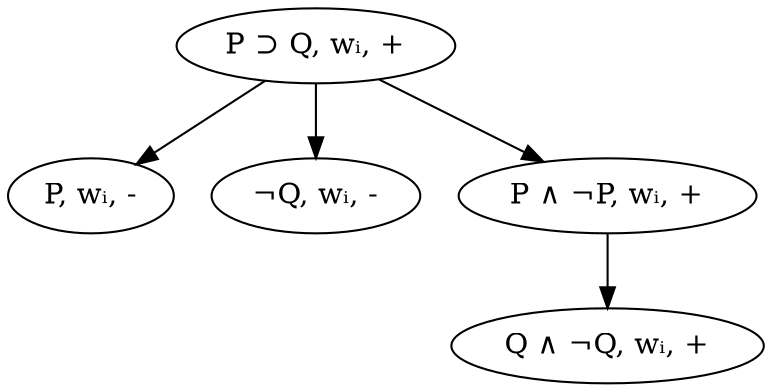 digraph {
    a [label="P ⊃ Q, wᵢ, +"];
    b [label="P, wᵢ, -"];
    c [label="¬Q, wᵢ, -"];
    d [label="P ∧ ¬P, wᵢ, +"];
    e [label="Q ∧ ¬Q, wᵢ, +"];
    a -> b; a -> c; a -> d; d -> e;
}

digraph {
    a [label="P ⊃ Q, wᵢ, -"];
    b [label="P, wᵢ, +"];
    c [label="Q, wᵢ, -"];
    d [label="¬P, wᵢ, -"];
    e [label="¬Q, wᵢ, +"];
    a -> b; a -> d; d -> e; b -> c;
}

digraph {
    a [label="¬(P ⊃ Q), wᵢ, +"];
    b [label="P, wᵢ, +"];
    c [label="¬Q, wᵢ, +"];
    a -> b; b -> c;
}

digraph {
    a [label="¬(P ⊃ Q), wᵢ, -"];
    b [label="P, wᵢ, -"];
    c [label="¬Q, wᵢ, -"];
    a -> b; a -> c;
}

digraph {
    a [label="P, wᵢ, +"];
    b [label="P, wᵢ, -\n🗲"];
    a -> b;
}

digraph {
    a [label="P, wᵢ, -"];
    b [label="¬P, wᵢ, -\n🗲"];
    a -> b;
}